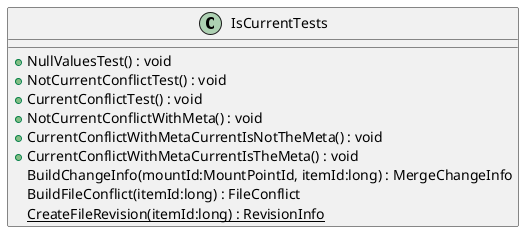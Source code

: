 @startuml
class IsCurrentTests {
    + NullValuesTest() : void
    + NotCurrentConflictTest() : void
    + CurrentConflictTest() : void
    + NotCurrentConflictWithMeta() : void
    + CurrentConflictWithMetaCurrentIsNotTheMeta() : void
    + CurrentConflictWithMetaCurrentIsTheMeta() : void
    BuildChangeInfo(mountId:MountPointId, itemId:long) : MergeChangeInfo
    BuildFileConflict(itemId:long) : FileConflict
    {static} CreateFileRevision(itemId:long) : RevisionInfo
}
@enduml
